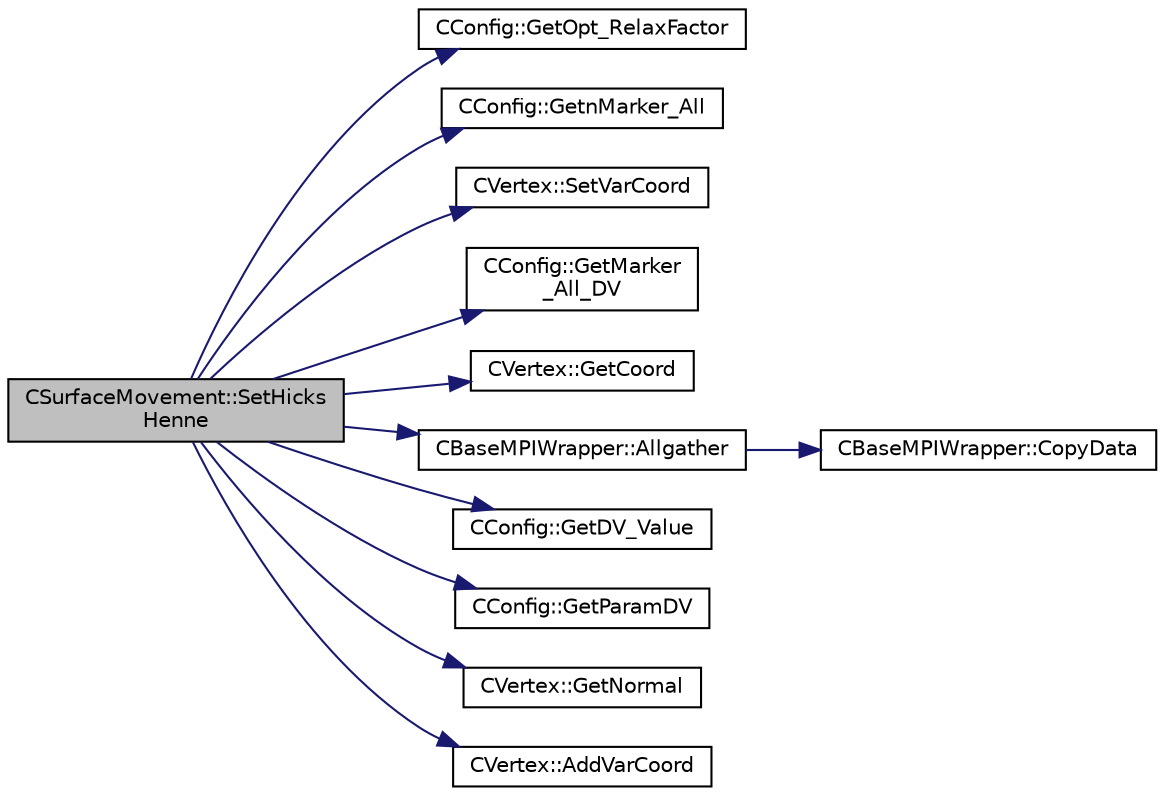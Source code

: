 digraph "CSurfaceMovement::SetHicksHenne"
{
  edge [fontname="Helvetica",fontsize="10",labelfontname="Helvetica",labelfontsize="10"];
  node [fontname="Helvetica",fontsize="10",shape=record];
  rankdir="LR";
  Node750 [label="CSurfaceMovement::SetHicks\lHenne",height=0.2,width=0.4,color="black", fillcolor="grey75", style="filled", fontcolor="black"];
  Node750 -> Node751 [color="midnightblue",fontsize="10",style="solid",fontname="Helvetica"];
  Node751 [label="CConfig::GetOpt_RelaxFactor",height=0.2,width=0.4,color="black", fillcolor="white", style="filled",URL="$class_c_config.html#affef7bc6016955cb0cf49b3f774bc45a",tooltip="Get the scale factor for the line search. "];
  Node750 -> Node752 [color="midnightblue",fontsize="10",style="solid",fontname="Helvetica"];
  Node752 [label="CConfig::GetnMarker_All",height=0.2,width=0.4,color="black", fillcolor="white", style="filled",URL="$class_c_config.html#a300c4884edfc0c2acf395036439004f4",tooltip="Get the total number of boundary markers including send/receive domains. "];
  Node750 -> Node753 [color="midnightblue",fontsize="10",style="solid",fontname="Helvetica"];
  Node753 [label="CVertex::SetVarCoord",height=0.2,width=0.4,color="black", fillcolor="white", style="filled",URL="$class_c_vertex.html#a77faafc52f911c793851c71738fb85ba",tooltip="Set the value of the coordinate variation due to a surface modification. "];
  Node750 -> Node754 [color="midnightblue",fontsize="10",style="solid",fontname="Helvetica"];
  Node754 [label="CConfig::GetMarker\l_All_DV",height=0.2,width=0.4,color="black", fillcolor="white", style="filled",URL="$class_c_config.html#a39608d00420cf8dd5357045aafdf2d23",tooltip="Get the DV information for a marker val_marker. "];
  Node750 -> Node755 [color="midnightblue",fontsize="10",style="solid",fontname="Helvetica"];
  Node755 [label="CVertex::GetCoord",height=0.2,width=0.4,color="black", fillcolor="white", style="filled",URL="$class_c_vertex.html#af0821dbe375150339a3c7e3879d8505f",tooltip="Get the value of the cartesian coordinate for the vertex. "];
  Node750 -> Node756 [color="midnightblue",fontsize="10",style="solid",fontname="Helvetica"];
  Node756 [label="CBaseMPIWrapper::Allgather",height=0.2,width=0.4,color="black", fillcolor="white", style="filled",URL="$class_c_base_m_p_i_wrapper.html#a55195abbb7206e08a4933fa53cd41923"];
  Node756 -> Node757 [color="midnightblue",fontsize="10",style="solid",fontname="Helvetica"];
  Node757 [label="CBaseMPIWrapper::CopyData",height=0.2,width=0.4,color="black", fillcolor="white", style="filled",URL="$class_c_base_m_p_i_wrapper.html#a4725cc1dd65b161b483e812a538a5e36"];
  Node750 -> Node758 [color="midnightblue",fontsize="10",style="solid",fontname="Helvetica"];
  Node758 [label="CConfig::GetDV_Value",height=0.2,width=0.4,color="black", fillcolor="white", style="filled",URL="$class_c_config.html#ac50165b44d1c286c810585b89cd68f33",tooltip="Value of the design variable step, we use this value in design problems. "];
  Node750 -> Node759 [color="midnightblue",fontsize="10",style="solid",fontname="Helvetica"];
  Node759 [label="CConfig::GetParamDV",height=0.2,width=0.4,color="black", fillcolor="white", style="filled",URL="$class_c_config.html#a55ab8fc511c17d4b07ef0b5eea793e61",tooltip="Get a parameter of the particular design variable. "];
  Node750 -> Node760 [color="midnightblue",fontsize="10",style="solid",fontname="Helvetica"];
  Node760 [label="CVertex::GetNormal",height=0.2,width=0.4,color="black", fillcolor="white", style="filled",URL="$class_c_vertex.html#a0d289163c6f3384822fcb9ae86fc1c39",tooltip="Copy the the normal vector of a face. "];
  Node750 -> Node761 [color="midnightblue",fontsize="10",style="solid",fontname="Helvetica"];
  Node761 [label="CVertex::AddVarCoord",height=0.2,width=0.4,color="black", fillcolor="white", style="filled",URL="$class_c_vertex.html#aa8d4679ec3baf216d949e408a7aa526c",tooltip="Add the value of the coordinate variation due to a surface modification. "];
}
